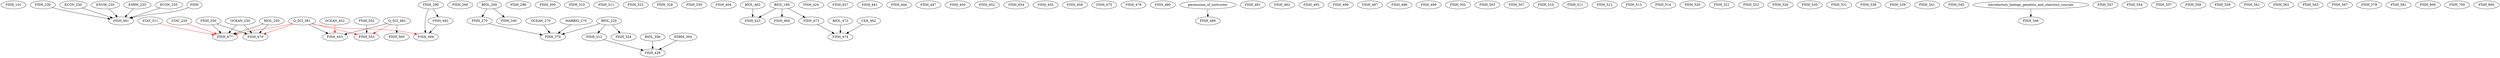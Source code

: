 digraph G {
    FISH_101;
    FISH_230;
    FISH_250;
    FISH_260;
    edge [color=black];
    BIOL_200 -> FISH_270;
    FISH_290;
    FISH_296;
    FISH_300;
    FISH_310;
    FISH_311;
    edge [color=black];
    BIOL_220 -> FISH_312;
    FISH_323;
    edge [color=black];
    BIOL_220 -> FISH_324;
    FISH_328;
    FISH_330;
    edge [color=black];
    BIOL_200 -> FISH_340;
    edge [color=black];
    FISH_270 -> FISH_370;
    OCEAN_270 -> FISH_370;
    MARBIO_270 -> FISH_370;
    BIOL_220 -> FISH_370;
    FISH_404;
    edge [color=black];
    BIOL_462 -> FISH_423;
    BIOL_180 -> FISH_423;
    FISH_424;
    edge [color=black];
    BIOL_356 -> FISH_428;
    ESRM_304 -> FISH_428;
    FISH_312 -> FISH_428;
    FISH_437;
    FISH_441;
    FISH_444;
    FISH_447;
    FISH_450;
    FISH_452;
    edge [color=black];
    Q_SCI_381 -> FISH_453;
    Q_SCI_482 -> FISH_453;
    edge [color=red];
    OCEAN_452 -> FISH_453;
    FISH_454;
    FISH_455;
    FISH_458;
    edge [color=black];
    FISH_230 -> FISH_461;
    ECON_230 -> FISH_461;
    ENVIR_235 -> FISH_461;
    ESRM_235 -> FISH_461;
    ECON_235 -> FISH_461;
    FISH -> FISH_461;
    edge [color=black];
    BIOL_180 -> FISH_464;
    edge [color=black];
    BIOL_180 -> FISH_473;
    edge [color=black];
    BIOL_473 -> FISH_474;
    FISH_473 -> FISH_474;
    CEE_462 -> FISH_474;
    FISH_475;
    edge [color=black];
    FISH_250 -> FISH_477;
    OCEAN_250 -> FISH_477;
    BIOL_250 -> FISH_477;
    edge [color=red];
    Q_SCI_381 -> FISH_477;
    STAT_220 -> FISH_477;
    STAT_311 -> FISH_477;
    FISH_478;
    edge [color=black];
    BIOL_250 -> FISH_479;
    FISH_250 -> FISH_479;
    OCEAN_250 -> FISH_479;
    edge [color=red];
    Q_SCI_381 -> FISH_479;
    FISH_480;
    edge [color=black];
    permission_of_instructor -> FISH_489;
    FISH_491;
    FISH_492;
    edge [color=black];
    FISH_290 -> FISH_493;
    edge [color=black];
    FISH_290 -> FISH_494;
    FISH_493 -> FISH_494;
    edge [color=red];
    Q_SCI_381 -> FISH_494;
    FISH_495;
    FISH_496;
    FISH_497;
    FISH_498;
    FISH_499;
    FISH_502;
    FISH_503;
    FISH_507;
    FISH_510;
    FISH_511;
    FISH_512;
    FISH_513;
    FISH_514;
    FISH_520;
    FISH_521;
    FISH_522;
    FISH_526;
    FISH_530;
    FISH_531;
    FISH_538;
    FISH_539;
    FISH_541;
    FISH_545;
    edge [color=black];
    introductory_biology_genetics_and_statistics_courses -> FISH_546;
    FISH_547;
    FISH_552;
    edge [color=black];
    FISH_552 -> FISH_553;
    edge [color=red];
    Q_SCI_381 -> FISH_553;
    Q_SCI_482 -> FISH_553;
    FISH_554;
    FISH_557;
    FISH_558;
    FISH_559;
    edge [color=black];
    Q_SCI_482 -> FISH_560;
    FISH_561;
    FISH_562;
    FISH_563;
    FISH_567;
    FISH_578;
    FISH_581;
    FISH_600;
    FISH_700;
    FISH_800;
}
